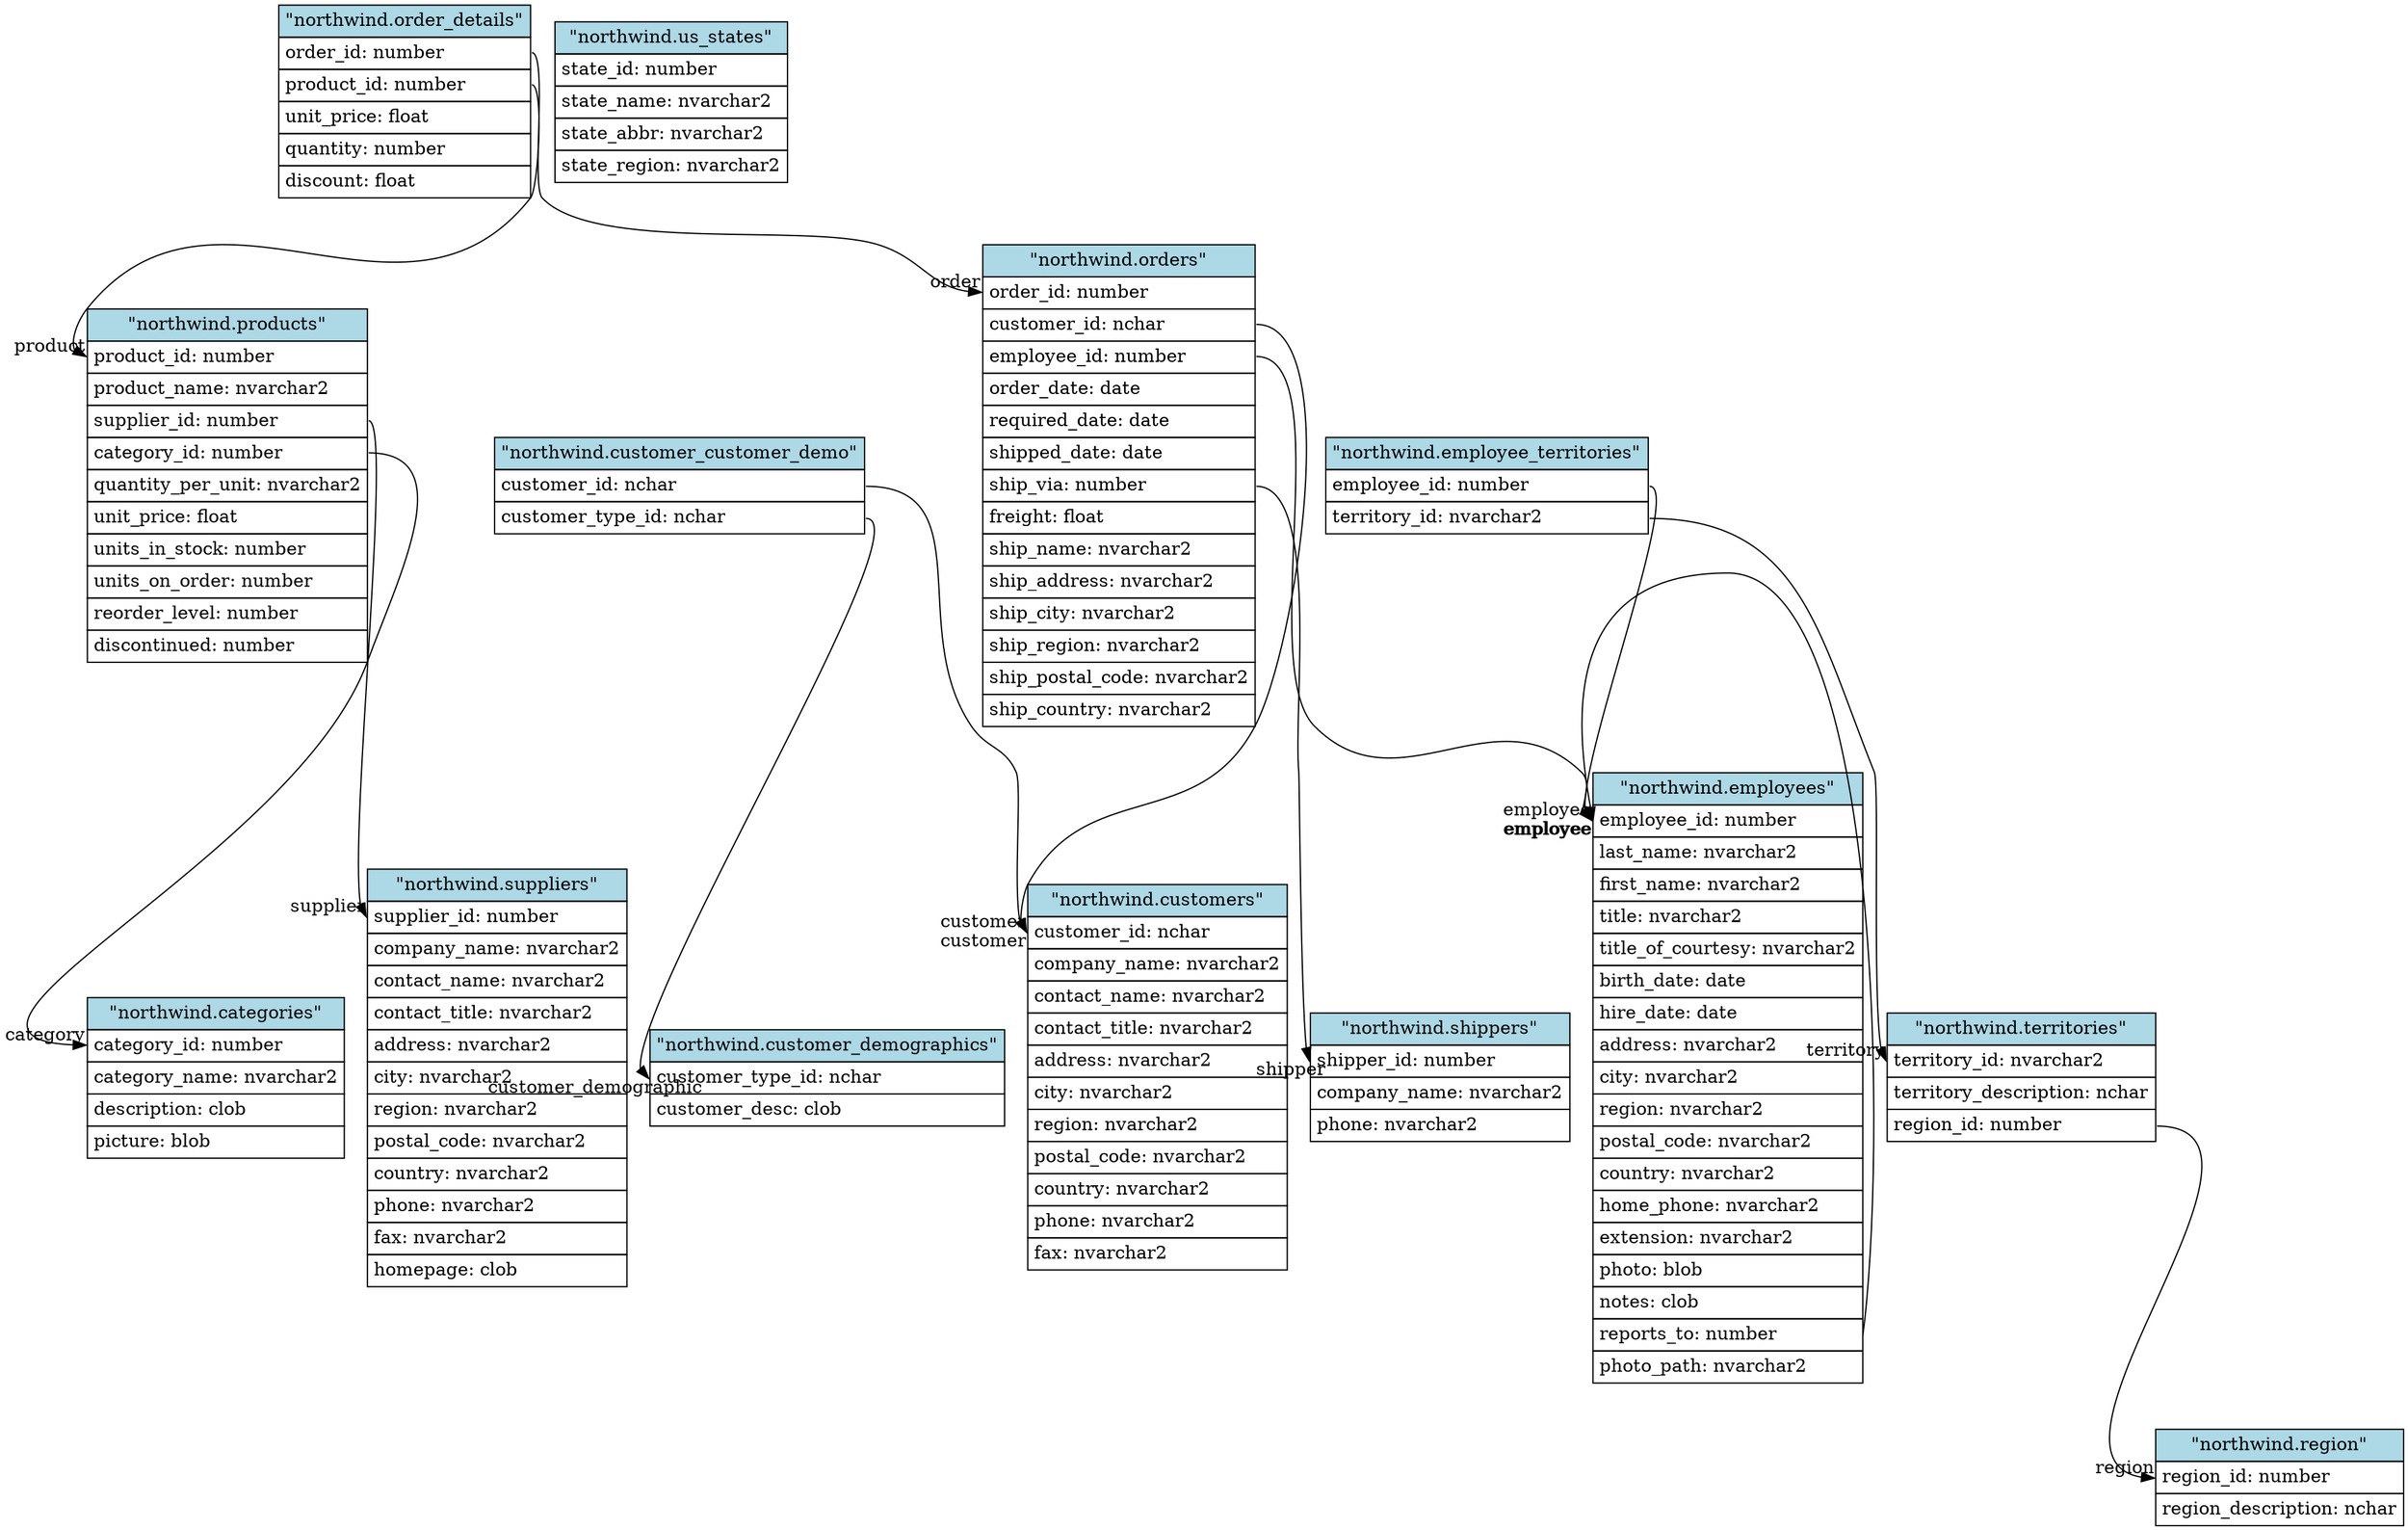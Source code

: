 // Generated by xo for the northwind schema.
digraph northwind {
	// Defaults
	node [shape=none
	 margin=0]
	
	// Nodes (tables)
	"northwind.categories" [ label=<
		<table border="0" cellborder="1" cellspacing="0" cellpadding="4">
		<tr><td bgcolor="lightblue">"northwind.categories"</td></tr>
		<tr><td align="left" PORT="category_id">category_id: number</td></tr>
		<tr><td align="left" PORT="category_name">category_name: nvarchar2</td></tr>
		<tr><td align="left" PORT="description">description: clob</td></tr>
		<tr><td align="left" PORT="picture">picture: blob</td></tr>
		</table>> ]
	
	"northwind.customer_customer_demo" [ label=<
		<table border="0" cellborder="1" cellspacing="0" cellpadding="4">
		<tr><td bgcolor="lightblue">"northwind.customer_customer_demo"</td></tr>
		<tr><td align="left" PORT="customer_id">customer_id: nchar</td></tr>
		<tr><td align="left" PORT="customer_type_id">customer_type_id: nchar</td></tr>
		</table>> ]
	
	"northwind.customer_demographics" [ label=<
		<table border="0" cellborder="1" cellspacing="0" cellpadding="4">
		<tr><td bgcolor="lightblue">"northwind.customer_demographics"</td></tr>
		<tr><td align="left" PORT="customer_type_id">customer_type_id: nchar</td></tr>
		<tr><td align="left" PORT="customer_desc">customer_desc: clob</td></tr>
		</table>> ]
	
	"northwind.customers" [ label=<
		<table border="0" cellborder="1" cellspacing="0" cellpadding="4">
		<tr><td bgcolor="lightblue">"northwind.customers"</td></tr>
		<tr><td align="left" PORT="customer_id">customer_id: nchar</td></tr>
		<tr><td align="left" PORT="company_name">company_name: nvarchar2</td></tr>
		<tr><td align="left" PORT="contact_name">contact_name: nvarchar2</td></tr>
		<tr><td align="left" PORT="contact_title">contact_title: nvarchar2</td></tr>
		<tr><td align="left" PORT="address">address: nvarchar2</td></tr>
		<tr><td align="left" PORT="city">city: nvarchar2</td></tr>
		<tr><td align="left" PORT="region">region: nvarchar2</td></tr>
		<tr><td align="left" PORT="postal_code">postal_code: nvarchar2</td></tr>
		<tr><td align="left" PORT="country">country: nvarchar2</td></tr>
		<tr><td align="left" PORT="phone">phone: nvarchar2</td></tr>
		<tr><td align="left" PORT="fax">fax: nvarchar2</td></tr>
		</table>> ]
	
	"northwind.employee_territories" [ label=<
		<table border="0" cellborder="1" cellspacing="0" cellpadding="4">
		<tr><td bgcolor="lightblue">"northwind.employee_territories"</td></tr>
		<tr><td align="left" PORT="employee_id">employee_id: number</td></tr>
		<tr><td align="left" PORT="territory_id">territory_id: nvarchar2</td></tr>
		</table>> ]
	
	"northwind.employees" [ label=<
		<table border="0" cellborder="1" cellspacing="0" cellpadding="4">
		<tr><td bgcolor="lightblue">"northwind.employees"</td></tr>
		<tr><td align="left" PORT="employee_id">employee_id: number</td></tr>
		<tr><td align="left" PORT="last_name">last_name: nvarchar2</td></tr>
		<tr><td align="left" PORT="first_name">first_name: nvarchar2</td></tr>
		<tr><td align="left" PORT="title">title: nvarchar2</td></tr>
		<tr><td align="left" PORT="title_of_courtesy">title_of_courtesy: nvarchar2</td></tr>
		<tr><td align="left" PORT="birth_date">birth_date: date</td></tr>
		<tr><td align="left" PORT="hire_date">hire_date: date</td></tr>
		<tr><td align="left" PORT="address">address: nvarchar2</td></tr>
		<tr><td align="left" PORT="city">city: nvarchar2</td></tr>
		<tr><td align="left" PORT="region">region: nvarchar2</td></tr>
		<tr><td align="left" PORT="postal_code">postal_code: nvarchar2</td></tr>
		<tr><td align="left" PORT="country">country: nvarchar2</td></tr>
		<tr><td align="left" PORT="home_phone">home_phone: nvarchar2</td></tr>
		<tr><td align="left" PORT="extension">extension: nvarchar2</td></tr>
		<tr><td align="left" PORT="photo">photo: blob</td></tr>
		<tr><td align="left" PORT="notes">notes: clob</td></tr>
		<tr><td align="left" PORT="reports_to">reports_to: number</td></tr>
		<tr><td align="left" PORT="photo_path">photo_path: nvarchar2</td></tr>
		</table>> ]
	
	"northwind.order_details" [ label=<
		<table border="0" cellborder="1" cellspacing="0" cellpadding="4">
		<tr><td bgcolor="lightblue">"northwind.order_details"</td></tr>
		<tr><td align="left" PORT="order_id">order_id: number</td></tr>
		<tr><td align="left" PORT="product_id">product_id: number</td></tr>
		<tr><td align="left" PORT="unit_price">unit_price: float</td></tr>
		<tr><td align="left" PORT="quantity">quantity: number</td></tr>
		<tr><td align="left" PORT="discount">discount: float</td></tr>
		</table>> ]
	
	"northwind.orders" [ label=<
		<table border="0" cellborder="1" cellspacing="0" cellpadding="4">
		<tr><td bgcolor="lightblue">"northwind.orders"</td></tr>
		<tr><td align="left" PORT="order_id">order_id: number</td></tr>
		<tr><td align="left" PORT="customer_id">customer_id: nchar</td></tr>
		<tr><td align="left" PORT="employee_id">employee_id: number</td></tr>
		<tr><td align="left" PORT="order_date">order_date: date</td></tr>
		<tr><td align="left" PORT="required_date">required_date: date</td></tr>
		<tr><td align="left" PORT="shipped_date">shipped_date: date</td></tr>
		<tr><td align="left" PORT="ship_via">ship_via: number</td></tr>
		<tr><td align="left" PORT="freight">freight: float</td></tr>
		<tr><td align="left" PORT="ship_name">ship_name: nvarchar2</td></tr>
		<tr><td align="left" PORT="ship_address">ship_address: nvarchar2</td></tr>
		<tr><td align="left" PORT="ship_city">ship_city: nvarchar2</td></tr>
		<tr><td align="left" PORT="ship_region">ship_region: nvarchar2</td></tr>
		<tr><td align="left" PORT="ship_postal_code">ship_postal_code: nvarchar2</td></tr>
		<tr><td align="left" PORT="ship_country">ship_country: nvarchar2</td></tr>
		</table>> ]
	
	"northwind.products" [ label=<
		<table border="0" cellborder="1" cellspacing="0" cellpadding="4">
		<tr><td bgcolor="lightblue">"northwind.products"</td></tr>
		<tr><td align="left" PORT="product_id">product_id: number</td></tr>
		<tr><td align="left" PORT="product_name">product_name: nvarchar2</td></tr>
		<tr><td align="left" PORT="supplier_id">supplier_id: number</td></tr>
		<tr><td align="left" PORT="category_id">category_id: number</td></tr>
		<tr><td align="left" PORT="quantity_per_unit">quantity_per_unit: nvarchar2</td></tr>
		<tr><td align="left" PORT="unit_price">unit_price: float</td></tr>
		<tr><td align="left" PORT="units_in_stock">units_in_stock: number</td></tr>
		<tr><td align="left" PORT="units_on_order">units_on_order: number</td></tr>
		<tr><td align="left" PORT="reorder_level">reorder_level: number</td></tr>
		<tr><td align="left" PORT="discontinued">discontinued: number</td></tr>
		</table>> ]
	
	"northwind.region" [ label=<
		<table border="0" cellborder="1" cellspacing="0" cellpadding="4">
		<tr><td bgcolor="lightblue">"northwind.region"</td></tr>
		<tr><td align="left" PORT="region_id">region_id: number</td></tr>
		<tr><td align="left" PORT="region_description">region_description: nchar</td></tr>
		</table>> ]
	
	"northwind.shippers" [ label=<
		<table border="0" cellborder="1" cellspacing="0" cellpadding="4">
		<tr><td bgcolor="lightblue">"northwind.shippers"</td></tr>
		<tr><td align="left" PORT="shipper_id">shipper_id: number</td></tr>
		<tr><td align="left" PORT="company_name">company_name: nvarchar2</td></tr>
		<tr><td align="left" PORT="phone">phone: nvarchar2</td></tr>
		</table>> ]
	
	"northwind.suppliers" [ label=<
		<table border="0" cellborder="1" cellspacing="0" cellpadding="4">
		<tr><td bgcolor="lightblue">"northwind.suppliers"</td></tr>
		<tr><td align="left" PORT="supplier_id">supplier_id: number</td></tr>
		<tr><td align="left" PORT="company_name">company_name: nvarchar2</td></tr>
		<tr><td align="left" PORT="contact_name">contact_name: nvarchar2</td></tr>
		<tr><td align="left" PORT="contact_title">contact_title: nvarchar2</td></tr>
		<tr><td align="left" PORT="address">address: nvarchar2</td></tr>
		<tr><td align="left" PORT="city">city: nvarchar2</td></tr>
		<tr><td align="left" PORT="region">region: nvarchar2</td></tr>
		<tr><td align="left" PORT="postal_code">postal_code: nvarchar2</td></tr>
		<tr><td align="left" PORT="country">country: nvarchar2</td></tr>
		<tr><td align="left" PORT="phone">phone: nvarchar2</td></tr>
		<tr><td align="left" PORT="fax">fax: nvarchar2</td></tr>
		<tr><td align="left" PORT="homepage">homepage: clob</td></tr>
		</table>> ]
	
	"northwind.territories" [ label=<
		<table border="0" cellborder="1" cellspacing="0" cellpadding="4">
		<tr><td bgcolor="lightblue">"northwind.territories"</td></tr>
		<tr><td align="left" PORT="territory_id">territory_id: nvarchar2</td></tr>
		<tr><td align="left" PORT="territory_description">territory_description: nchar</td></tr>
		<tr><td align="left" PORT="region_id">region_id: number</td></tr>
		</table>> ]
	
	"northwind.us_states" [ label=<
		<table border="0" cellborder="1" cellspacing="0" cellpadding="4">
		<tr><td bgcolor="lightblue">"northwind.us_states"</td></tr>
		<tr><td align="left" PORT="state_id">state_id: number</td></tr>
		<tr><td align="left" PORT="state_name">state_name: nvarchar2</td></tr>
		<tr><td align="left" PORT="state_abbr">state_abbr: nvarchar2</td></tr>
		<tr><td align="left" PORT="state_region">state_region: nvarchar2</td></tr>
		</table>> ]
	
	"northwind.customer_customer_demo":"customer_id":e -> "northwind.customers":"customer_id":w [
		headlabel="customer"]
	"northwind.customer_customer_demo":"customer_type_id":e -> "northwind.customer_demographics":"customer_type_id":w [
		headlabel="customer_demographic"]
	"northwind.employee_territories":"employee_id":e -> "northwind.employees":"employee_id":w [
		headlabel="employee"]
	"northwind.employee_territories":"territory_id":e -> "northwind.territories":"territory_id":w [
		headlabel="territory"]
	"northwind.employees":"reports_to":e -> "northwind.employees":"employee_id":w [
		headlabel="employee"]
	"northwind.order_details":"order_id":e -> "northwind.orders":"order_id":w [
		headlabel="order"]
	"northwind.order_details":"product_id":e -> "northwind.products":"product_id":w [
		headlabel="product"]
	"northwind.orders":"customer_id":e -> "northwind.customers":"customer_id":w [
		headlabel="customer"]
	"northwind.orders":"employee_id":e -> "northwind.employees":"employee_id":w [
		headlabel="employee"]
	"northwind.orders":"ship_via":e -> "northwind.shippers":"shipper_id":w [
		headlabel="shipper"]
	"northwind.products":"category_id":e -> "northwind.categories":"category_id":w [
		headlabel="category"]
	"northwind.products":"supplier_id":e -> "northwind.suppliers":"supplier_id":w [
		headlabel="supplier"]
	"northwind.territories":"region_id":e -> "northwind.region":"region_id":w [
		headlabel="region"]
}
